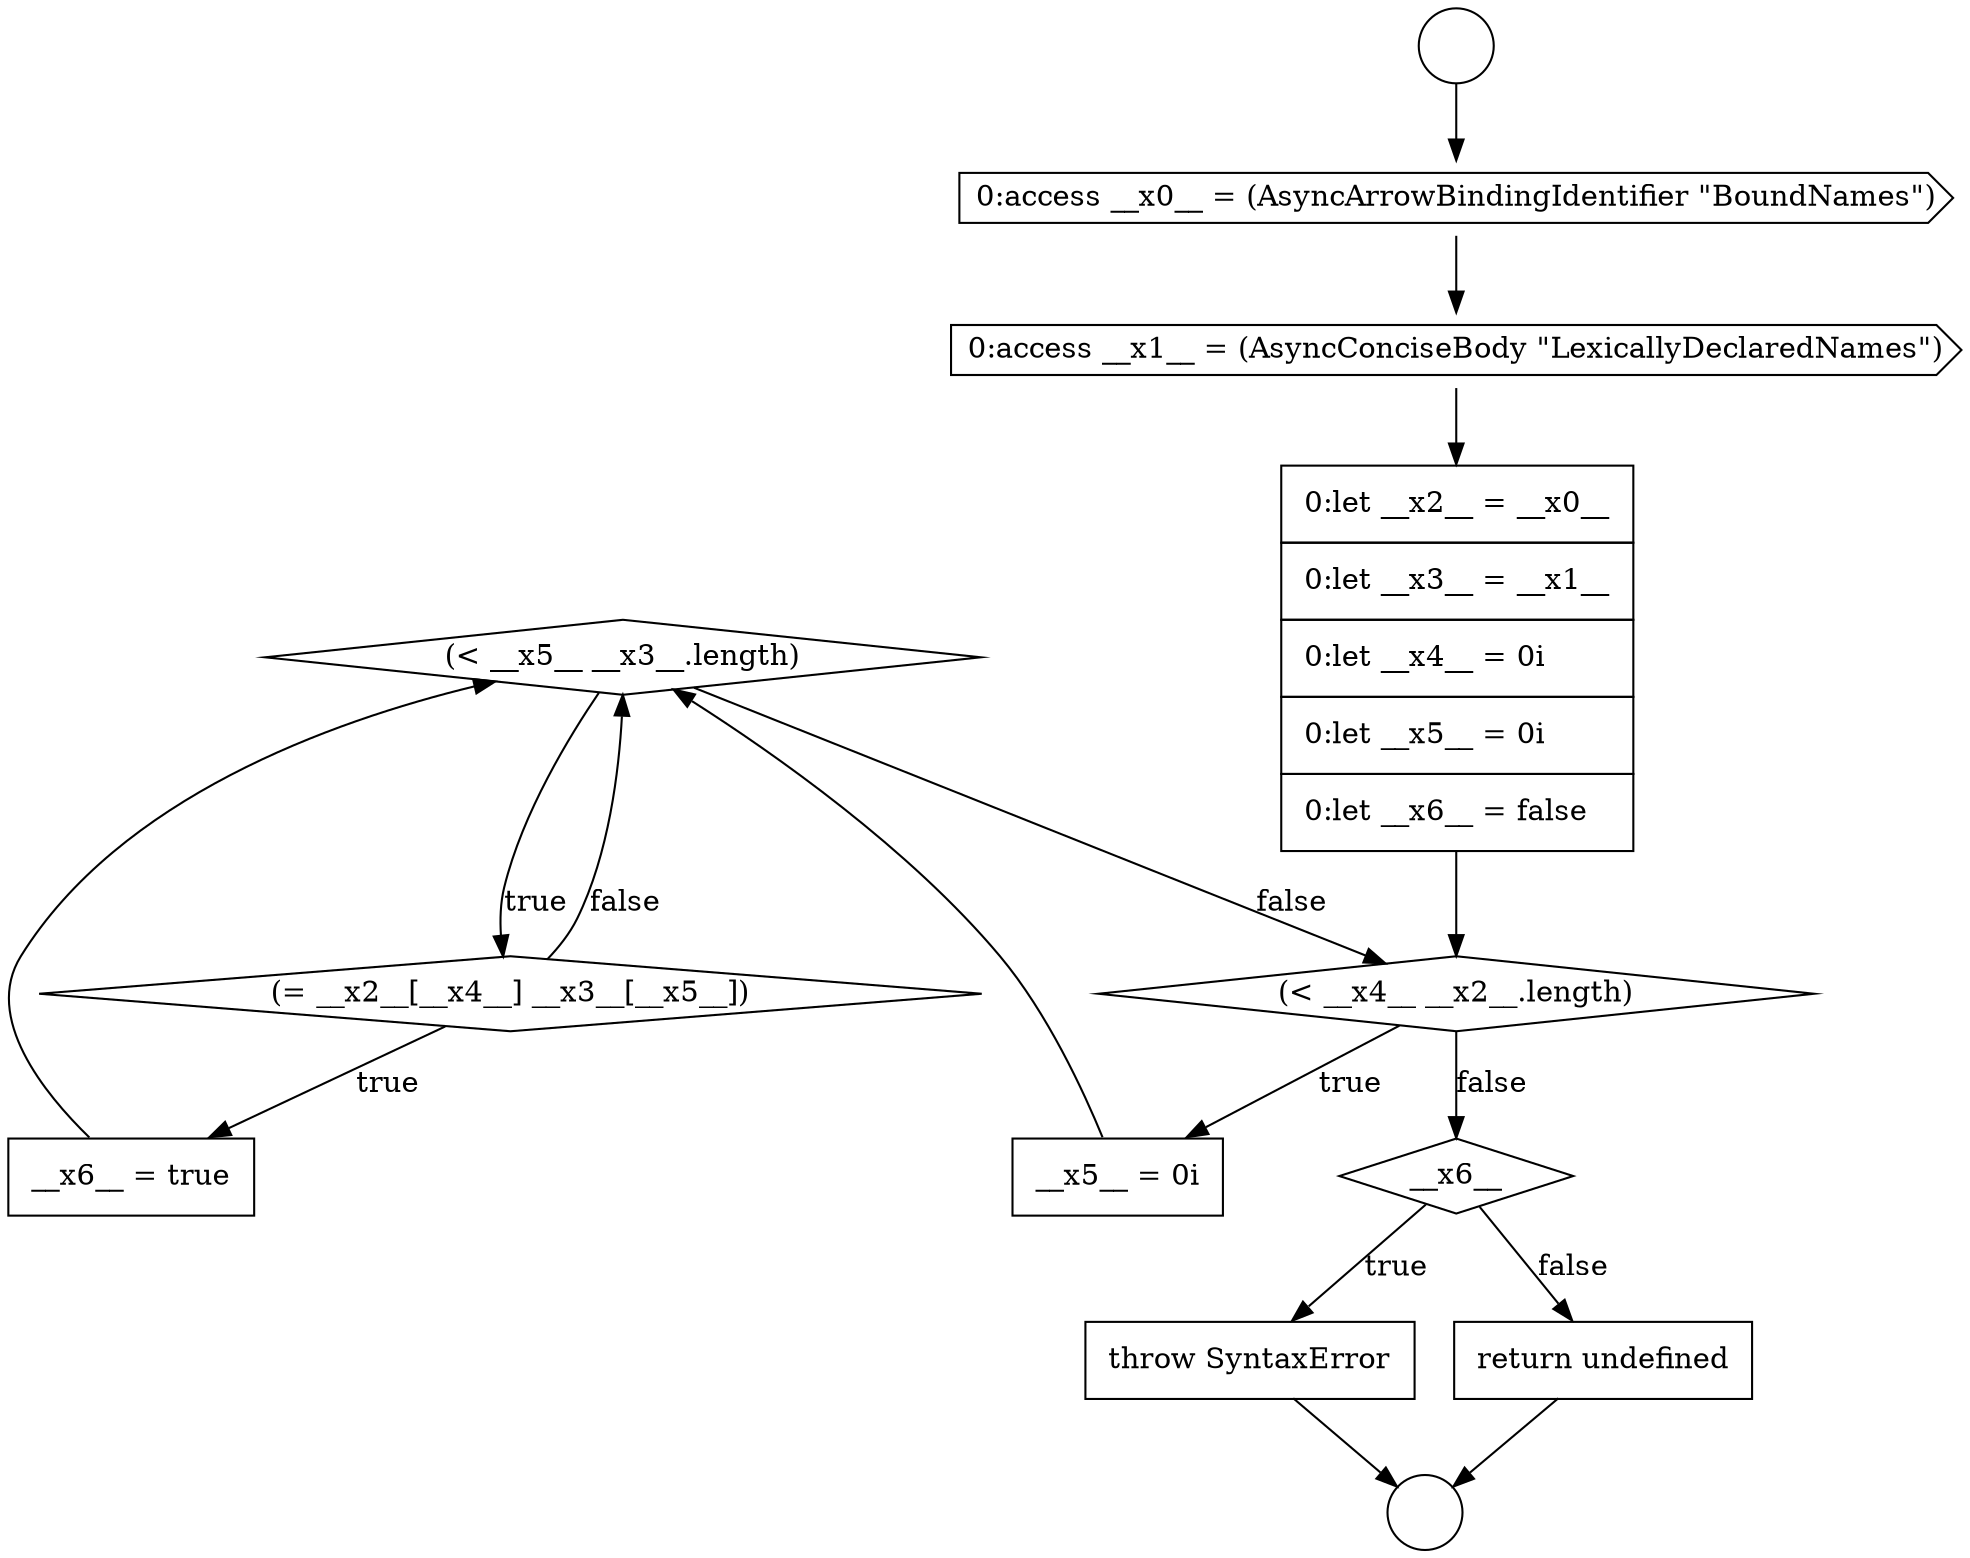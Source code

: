 digraph {
  node18056 [shape=diamond, label=<<font color="black">(&lt; __x5__ __x3__.length)</font>> color="black" fillcolor="white" style=filled]
  node18058 [shape=none, margin=0, label=<<font color="black">
    <table border="0" cellborder="1" cellspacing="0" cellpadding="10">
      <tr><td align="left">__x6__ = true</td></tr>
    </table>
  </font>> color="black" fillcolor="white" style=filled]
  node18055 [shape=none, margin=0, label=<<font color="black">
    <table border="0" cellborder="1" cellspacing="0" cellpadding="10">
      <tr><td align="left">__x5__ = 0i</td></tr>
    </table>
  </font>> color="black" fillcolor="white" style=filled]
  node18057 [shape=diamond, label=<<font color="black">(= __x2__[__x4__] __x3__[__x5__])</font>> color="black" fillcolor="white" style=filled]
  node18060 [shape=none, margin=0, label=<<font color="black">
    <table border="0" cellborder="1" cellspacing="0" cellpadding="10">
      <tr><td align="left">throw SyntaxError</td></tr>
    </table>
  </font>> color="black" fillcolor="white" style=filled]
  node18054 [shape=diamond, label=<<font color="black">(&lt; __x4__ __x2__.length)</font>> color="black" fillcolor="white" style=filled]
  node18061 [shape=none, margin=0, label=<<font color="black">
    <table border="0" cellborder="1" cellspacing="0" cellpadding="10">
      <tr><td align="left">return undefined</td></tr>
    </table>
  </font>> color="black" fillcolor="white" style=filled]
  node18051 [shape=cds, label=<<font color="black">0:access __x0__ = (AsyncArrowBindingIdentifier &quot;BoundNames&quot;)</font>> color="black" fillcolor="white" style=filled]
  node18053 [shape=none, margin=0, label=<<font color="black">
    <table border="0" cellborder="1" cellspacing="0" cellpadding="10">
      <tr><td align="left">0:let __x2__ = __x0__</td></tr>
      <tr><td align="left">0:let __x3__ = __x1__</td></tr>
      <tr><td align="left">0:let __x4__ = 0i</td></tr>
      <tr><td align="left">0:let __x5__ = 0i</td></tr>
      <tr><td align="left">0:let __x6__ = false</td></tr>
    </table>
  </font>> color="black" fillcolor="white" style=filled]
  node18052 [shape=cds, label=<<font color="black">0:access __x1__ = (AsyncConciseBody &quot;LexicallyDeclaredNames&quot;)</font>> color="black" fillcolor="white" style=filled]
  node18050 [shape=circle label=" " color="black" fillcolor="white" style=filled]
  node18049 [shape=circle label=" " color="black" fillcolor="white" style=filled]
  node18059 [shape=diamond, label=<<font color="black">__x6__</font>> color="black" fillcolor="white" style=filled]
  node18055 -> node18056 [ color="black"]
  node18053 -> node18054 [ color="black"]
  node18051 -> node18052 [ color="black"]
  node18054 -> node18055 [label=<<font color="black">true</font>> color="black"]
  node18054 -> node18059 [label=<<font color="black">false</font>> color="black"]
  node18060 -> node18050 [ color="black"]
  node18057 -> node18058 [label=<<font color="black">true</font>> color="black"]
  node18057 -> node18056 [label=<<font color="black">false</font>> color="black"]
  node18059 -> node18060 [label=<<font color="black">true</font>> color="black"]
  node18059 -> node18061 [label=<<font color="black">false</font>> color="black"]
  node18058 -> node18056 [ color="black"]
  node18052 -> node18053 [ color="black"]
  node18056 -> node18057 [label=<<font color="black">true</font>> color="black"]
  node18056 -> node18054 [label=<<font color="black">false</font>> color="black"]
  node18049 -> node18051 [ color="black"]
  node18061 -> node18050 [ color="black"]
}
